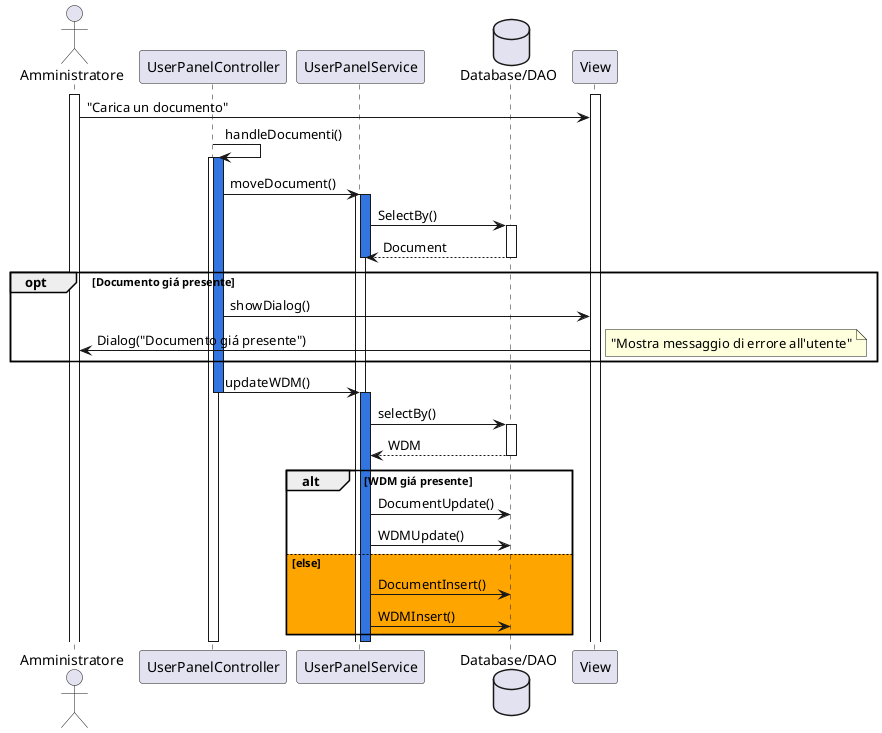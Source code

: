 @startuml
actor Amministratore
participant UserPanelController
participant UserPanelService
database "Database/DAO" as DB
participant View

activate Amministratore
activate View
Amministratore -> View : "Carica un documento"
UserPanelController -> UserPanelController : handleDocumenti()
activate UserPanelController

activate UserPanelController #3375E0
UserPanelController -> UserPanelService :moveDocument()
activate UserPanelService
activate UserPanelService #3375E0
UserPanelService -> DB : SelectBy()
activate DB
DB --> UserPanelService : Document
deactivate UserPanelService
deactivate DB
opt Documento giá presente
    UserPanelController -> View : showDialog()
    View -> Amministratore: Dialog("Documento giá presente")
        note right
            "Mostra messaggio di errore all'utente"
        end note
end

UserPanelController -> UserPanelService : updateWDM()
deactivate UserPanelController

activate UserPanelService #3375E0
UserPanelService -> DB : selectBy()
activate DB
DB --> UserPanelService : WDM
deactivate DB
alt WDM giá presente
UserPanelService -> DB : DocumentUpdate()
UserPanelService -> DB : WDMUpdate()
else #orange else
    UserPanelService -> DB : DocumentInsert()
    UserPanelService -> DB : WDMInsert()
end
deactivate UserPanelService
deactivate UserPanelController
@enduml

